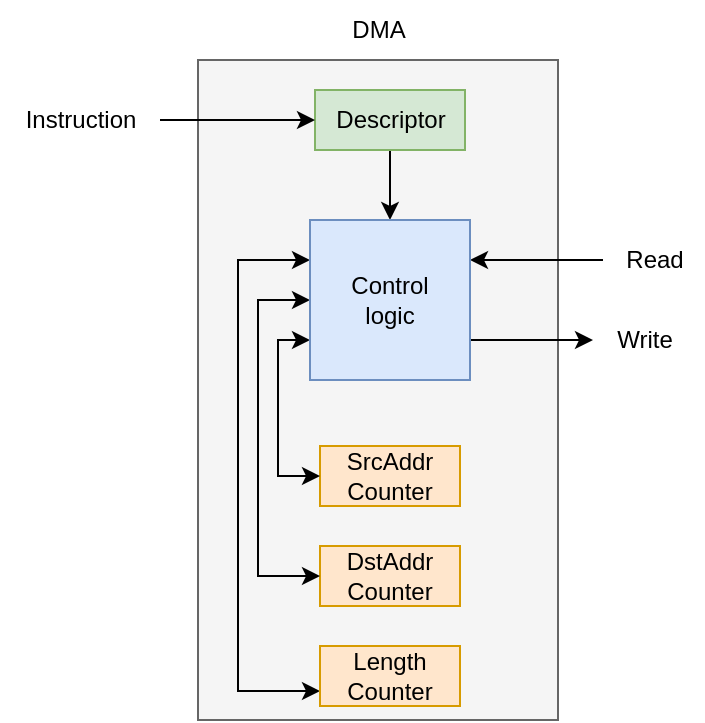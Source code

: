 <mxfile version="21.5.0" type="device">
  <diagram name="Σελίδα-1" id="KpVTu2VfSWVZXNugu7kI">
    <mxGraphModel dx="1077" dy="523" grid="1" gridSize="10" guides="1" tooltips="1" connect="1" arrows="1" fold="1" page="1" pageScale="1" pageWidth="827" pageHeight="1169" math="0" shadow="0">
      <root>
        <mxCell id="0" />
        <mxCell id="1" parent="0" />
        <mxCell id="0RokjfFYN-kMMRYHRRcP-1" value="" style="rounded=0;whiteSpace=wrap;html=1;fillColor=#f5f5f5;fontColor=#333333;strokeColor=#666666;" parent="1" vertex="1">
          <mxGeometry x="310" y="300" width="180" height="330" as="geometry" />
        </mxCell>
        <mxCell id="0RokjfFYN-kMMRYHRRcP-2" value="DMA" style="text;html=1;align=center;verticalAlign=middle;resizable=0;points=[];autosize=1;strokeColor=none;fillColor=none;" parent="1" vertex="1">
          <mxGeometry x="375" y="270" width="50" height="30" as="geometry" />
        </mxCell>
        <mxCell id="0RokjfFYN-kMMRYHRRcP-5" value="SrcAddr&lt;br&gt;Counter" style="rounded=0;whiteSpace=wrap;html=1;fillColor=#ffe6cc;strokeColor=#d79b00;" parent="1" vertex="1">
          <mxGeometry x="371" y="493" width="70" height="30" as="geometry" />
        </mxCell>
        <mxCell id="0RokjfFYN-kMMRYHRRcP-6" value="DstAddr&lt;br&gt;Counter" style="rounded=0;whiteSpace=wrap;html=1;fillColor=#ffe6cc;strokeColor=#d79b00;" parent="1" vertex="1">
          <mxGeometry x="371" y="543" width="70" height="30" as="geometry" />
        </mxCell>
        <mxCell id="mqUOudt4eNGNOJWwHpMG-2" style="edgeStyle=orthogonalEdgeStyle;rounded=0;orthogonalLoop=1;jettySize=auto;html=1;entryX=0.5;entryY=0;entryDx=0;entryDy=0;" edge="1" parent="1" source="0RokjfFYN-kMMRYHRRcP-7" target="0RokjfFYN-kMMRYHRRcP-8">
          <mxGeometry relative="1" as="geometry" />
        </mxCell>
        <mxCell id="0RokjfFYN-kMMRYHRRcP-7" value="Descriptor" style="rounded=0;whiteSpace=wrap;html=1;fillColor=#d5e8d4;strokeColor=#82b366;" parent="1" vertex="1">
          <mxGeometry x="368.5" y="315" width="75" height="30" as="geometry" />
        </mxCell>
        <mxCell id="0RokjfFYN-kMMRYHRRcP-16" style="edgeStyle=orthogonalEdgeStyle;rounded=0;orthogonalLoop=1;jettySize=auto;html=1;entryX=1;entryY=0.25;entryDx=0;entryDy=0;" parent="1" source="0RokjfFYN-kMMRYHRRcP-15" target="0RokjfFYN-kMMRYHRRcP-8" edge="1">
          <mxGeometry relative="1" as="geometry" />
        </mxCell>
        <mxCell id="0RokjfFYN-kMMRYHRRcP-18" style="edgeStyle=orthogonalEdgeStyle;rounded=0;orthogonalLoop=1;jettySize=auto;html=1;exitX=1;exitY=0.75;exitDx=0;exitDy=0;" parent="1" source="0RokjfFYN-kMMRYHRRcP-8" target="0RokjfFYN-kMMRYHRRcP-17" edge="1">
          <mxGeometry relative="1" as="geometry" />
        </mxCell>
        <mxCell id="mqUOudt4eNGNOJWwHpMG-4" style="edgeStyle=orthogonalEdgeStyle;rounded=0;orthogonalLoop=1;jettySize=auto;html=1;exitX=0;exitY=0.75;exitDx=0;exitDy=0;entryX=0;entryY=0.5;entryDx=0;entryDy=0;startArrow=classic;startFill=1;" edge="1" parent="1" source="0RokjfFYN-kMMRYHRRcP-8" target="0RokjfFYN-kMMRYHRRcP-5">
          <mxGeometry relative="1" as="geometry">
            <Array as="points">
              <mxPoint x="350" y="440" />
              <mxPoint x="350" y="508" />
            </Array>
          </mxGeometry>
        </mxCell>
        <mxCell id="mqUOudt4eNGNOJWwHpMG-5" style="edgeStyle=orthogonalEdgeStyle;rounded=0;orthogonalLoop=1;jettySize=auto;html=1;exitX=0;exitY=0.5;exitDx=0;exitDy=0;entryX=0;entryY=0.5;entryDx=0;entryDy=0;startArrow=classic;startFill=1;" edge="1" parent="1" source="0RokjfFYN-kMMRYHRRcP-8" target="0RokjfFYN-kMMRYHRRcP-6">
          <mxGeometry relative="1" as="geometry">
            <Array as="points">
              <mxPoint x="340" y="420" />
              <mxPoint x="340" y="558" />
            </Array>
          </mxGeometry>
        </mxCell>
        <mxCell id="mqUOudt4eNGNOJWwHpMG-6" style="edgeStyle=orthogonalEdgeStyle;rounded=0;orthogonalLoop=1;jettySize=auto;html=1;exitX=0;exitY=0.25;exitDx=0;exitDy=0;entryX=0;entryY=0.75;entryDx=0;entryDy=0;startArrow=classic;startFill=1;" edge="1" parent="1" source="0RokjfFYN-kMMRYHRRcP-8" target="mqUOudt4eNGNOJWwHpMG-3">
          <mxGeometry relative="1" as="geometry">
            <Array as="points">
              <mxPoint x="330" y="400" />
              <mxPoint x="330" y="616" />
            </Array>
          </mxGeometry>
        </mxCell>
        <mxCell id="0RokjfFYN-kMMRYHRRcP-8" value="Control&lt;br&gt;logic" style="whiteSpace=wrap;html=1;aspect=fixed;fillColor=#dae8fc;strokeColor=#6c8ebf;" parent="1" vertex="1">
          <mxGeometry x="366" y="380" width="80" height="80" as="geometry" />
        </mxCell>
        <mxCell id="0RokjfFYN-kMMRYHRRcP-13" style="edgeStyle=orthogonalEdgeStyle;rounded=0;orthogonalLoop=1;jettySize=auto;html=1;entryX=0;entryY=0.5;entryDx=0;entryDy=0;" parent="1" source="0RokjfFYN-kMMRYHRRcP-11" target="0RokjfFYN-kMMRYHRRcP-7" edge="1">
          <mxGeometry relative="1" as="geometry">
            <mxPoint x="360" y="330" as="targetPoint" />
          </mxGeometry>
        </mxCell>
        <mxCell id="0RokjfFYN-kMMRYHRRcP-11" value="Instruction" style="text;html=1;align=center;verticalAlign=middle;resizable=0;points=[];autosize=1;strokeColor=none;fillColor=none;" parent="1" vertex="1">
          <mxGeometry x="211" y="315" width="80" height="30" as="geometry" />
        </mxCell>
        <mxCell id="0RokjfFYN-kMMRYHRRcP-15" value="Read" style="text;html=1;align=center;verticalAlign=middle;resizable=0;points=[];autosize=1;strokeColor=none;fillColor=none;" parent="1" vertex="1">
          <mxGeometry x="512.5" y="385" width="50" height="30" as="geometry" />
        </mxCell>
        <mxCell id="0RokjfFYN-kMMRYHRRcP-17" value="Write" style="text;html=1;align=center;verticalAlign=middle;resizable=0;points=[];autosize=1;strokeColor=none;fillColor=none;" parent="1" vertex="1">
          <mxGeometry x="507.5" y="425" width="50" height="30" as="geometry" />
        </mxCell>
        <mxCell id="mqUOudt4eNGNOJWwHpMG-3" value="Length&lt;br&gt;Counter" style="rounded=0;whiteSpace=wrap;html=1;fillColor=#ffe6cc;strokeColor=#d79b00;" vertex="1" parent="1">
          <mxGeometry x="371" y="593" width="70" height="30" as="geometry" />
        </mxCell>
      </root>
    </mxGraphModel>
  </diagram>
</mxfile>
